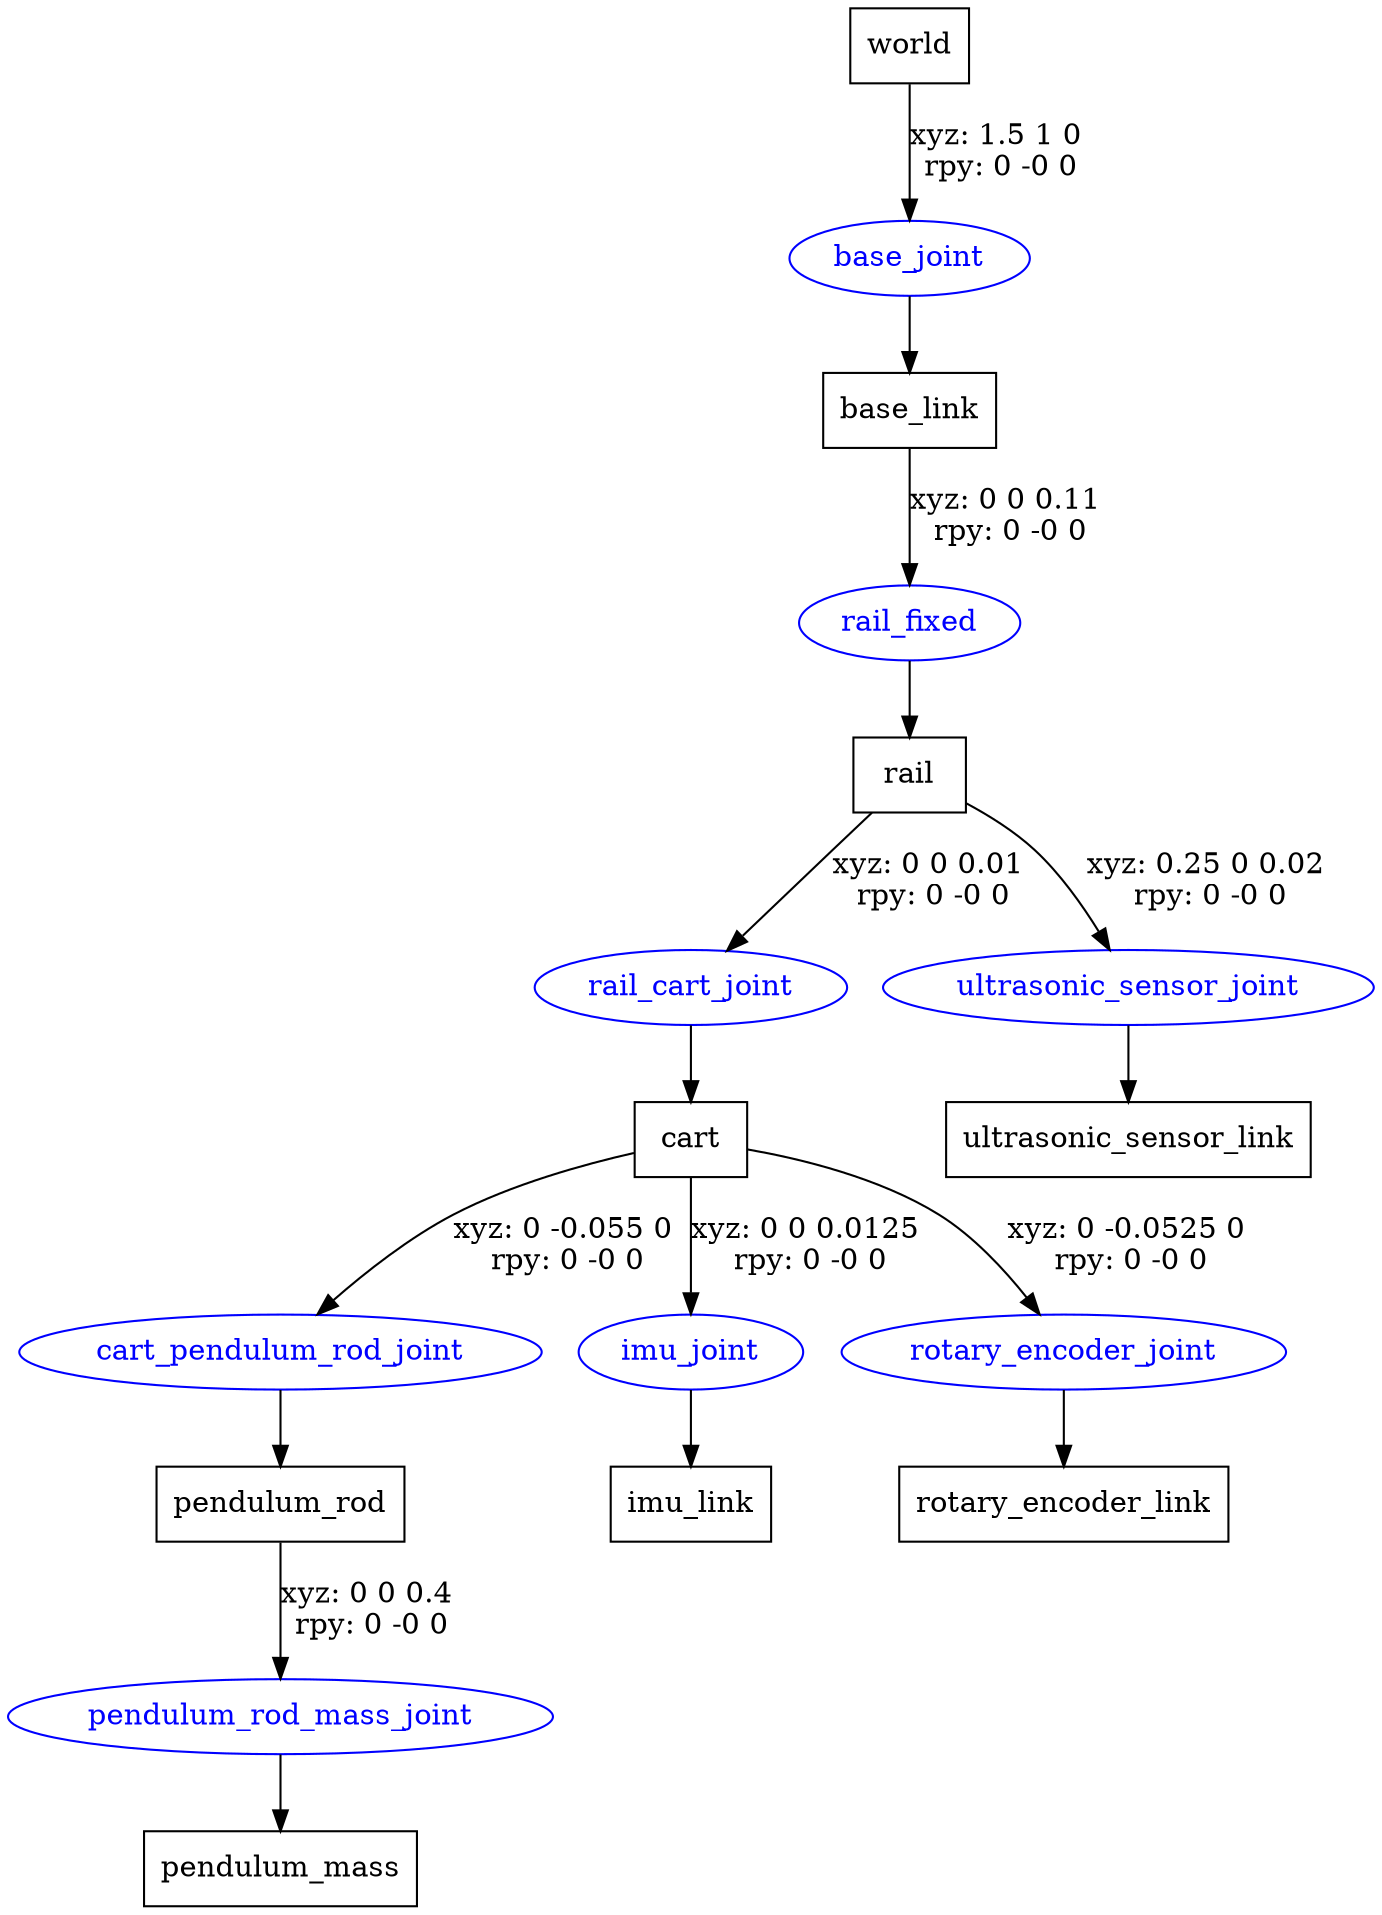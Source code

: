 digraph G {
node [shape=box];
"world" [label="world"];
"base_link" [label="base_link"];
"rail" [label="rail"];
"cart" [label="cart"];
"pendulum_rod" [label="pendulum_rod"];
"pendulum_mass" [label="pendulum_mass"];
"imu_link" [label="imu_link"];
"rotary_encoder_link" [label="rotary_encoder_link"];
"ultrasonic_sensor_link" [label="ultrasonic_sensor_link"];
node [shape=ellipse, color=blue, fontcolor=blue];
"world" -> "base_joint" [label="xyz: 1.5 1 0 \nrpy: 0 -0 0"]
"base_joint" -> "base_link"
"base_link" -> "rail_fixed" [label="xyz: 0 0 0.11 \nrpy: 0 -0 0"]
"rail_fixed" -> "rail"
"rail" -> "rail_cart_joint" [label="xyz: 0 0 0.01 \nrpy: 0 -0 0"]
"rail_cart_joint" -> "cart"
"cart" -> "cart_pendulum_rod_joint" [label="xyz: 0 -0.055 0 \nrpy: 0 -0 0"]
"cart_pendulum_rod_joint" -> "pendulum_rod"
"pendulum_rod" -> "pendulum_rod_mass_joint" [label="xyz: 0 0 0.4 \nrpy: 0 -0 0"]
"pendulum_rod_mass_joint" -> "pendulum_mass"
"cart" -> "imu_joint" [label="xyz: 0 0 0.0125 \nrpy: 0 -0 0"]
"imu_joint" -> "imu_link"
"cart" -> "rotary_encoder_joint" [label="xyz: 0 -0.0525 0 \nrpy: 0 -0 0"]
"rotary_encoder_joint" -> "rotary_encoder_link"
"rail" -> "ultrasonic_sensor_joint" [label="xyz: 0.25 0 0.02 \nrpy: 0 -0 0"]
"ultrasonic_sensor_joint" -> "ultrasonic_sensor_link"
}
